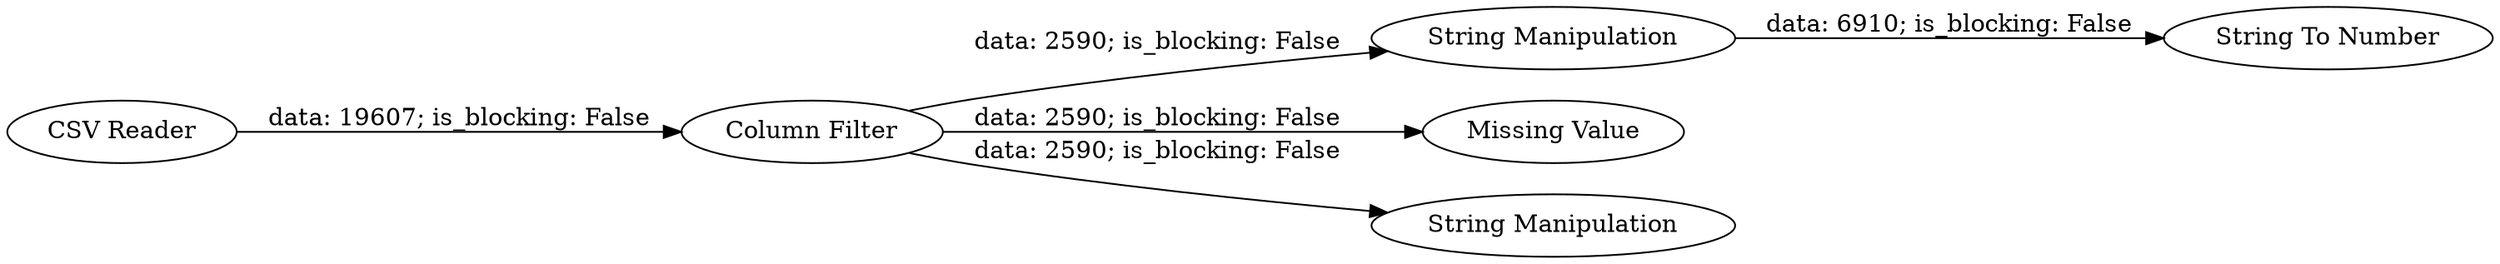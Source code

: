 digraph {
	"5813175112670560057_1" [label="CSV Reader"]
	"5813175112670560057_3" [label="String To Number"]
	"5813175112670560057_6" [label="String Manipulation"]
	"5813175112670560057_4" [label="Missing Value"]
	"5813175112670560057_2" [label="Column Filter"]
	"5813175112670560057_7" [label="String Manipulation"]
	"5813175112670560057_1" -> "5813175112670560057_2" [label="data: 19607; is_blocking: False"]
	"5813175112670560057_2" -> "5813175112670560057_6" [label="data: 2590; is_blocking: False"]
	"5813175112670560057_6" -> "5813175112670560057_3" [label="data: 6910; is_blocking: False"]
	"5813175112670560057_2" -> "5813175112670560057_7" [label="data: 2590; is_blocking: False"]
	"5813175112670560057_2" -> "5813175112670560057_4" [label="data: 2590; is_blocking: False"]
	rankdir=LR
}
